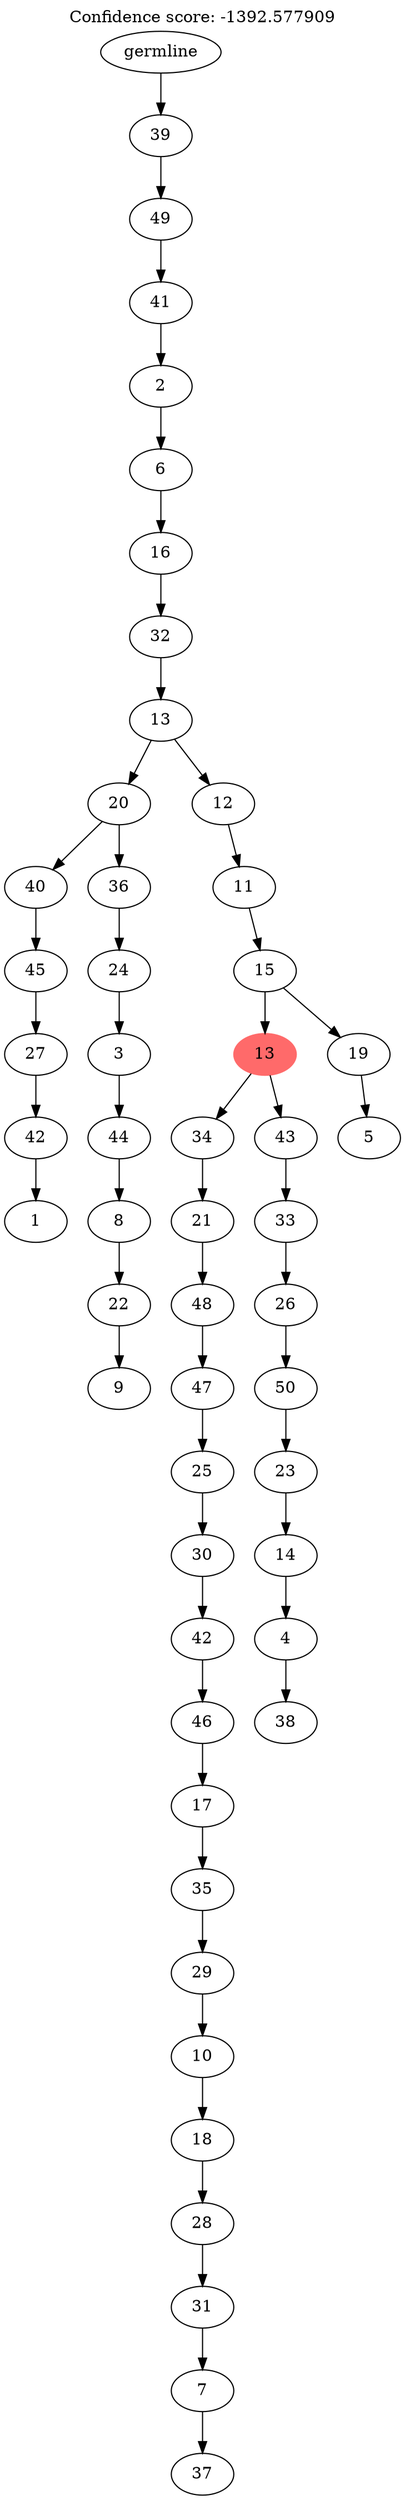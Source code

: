 digraph g {
	"51" -> "52";
	"52" [label="1"];
	"50" -> "51";
	"51" [label="42"];
	"49" -> "50";
	"50" [label="27"];
	"48" -> "49";
	"49" [label="45"];
	"46" -> "47";
	"47" [label="9"];
	"45" -> "46";
	"46" [label="22"];
	"44" -> "45";
	"45" [label="8"];
	"43" -> "44";
	"44" [label="44"];
	"42" -> "43";
	"43" [label="3"];
	"41" -> "42";
	"42" [label="24"];
	"40" -> "41";
	"41" [label="36"];
	"40" -> "48";
	"48" [label="40"];
	"38" -> "39";
	"39" [label="37"];
	"37" -> "38";
	"38" [label="7"];
	"36" -> "37";
	"37" [label="31"];
	"35" -> "36";
	"36" [label="28"];
	"34" -> "35";
	"35" [label="18"];
	"33" -> "34";
	"34" [label="10"];
	"32" -> "33";
	"33" [label="29"];
	"31" -> "32";
	"32" [label="35"];
	"30" -> "31";
	"31" [label="17"];
	"29" -> "30";
	"30" [label="46"];
	"28" -> "29";
	"29" [label="42"];
	"27" -> "28";
	"28" [label="30"];
	"26" -> "27";
	"27" [label="25"];
	"25" -> "26";
	"26" [label="47"];
	"24" -> "25";
	"25" [label="48"];
	"23" -> "24";
	"24" [label="21"];
	"21" -> "22";
	"22" [label="38"];
	"20" -> "21";
	"21" [label="4"];
	"19" -> "20";
	"20" [label="14"];
	"18" -> "19";
	"19" [label="23"];
	"17" -> "18";
	"18" [label="50"];
	"16" -> "17";
	"17" [label="26"];
	"15" -> "16";
	"16" [label="33"];
	"14" -> "15";
	"15" [label="43"];
	"14" -> "23";
	"23" [label="34"];
	"12" -> "13";
	"13" [label="5"];
	"11" -> "12";
	"12" [label="19"];
	"11" -> "14";
	"14" [color=indianred1, style=filled, label="13"];
	"10" -> "11";
	"11" [label="15"];
	"9" -> "10";
	"10" [label="11"];
	"8" -> "9";
	"9" [label="12"];
	"8" -> "40";
	"40" [label="20"];
	"7" -> "8";
	"8" [label="13"];
	"6" -> "7";
	"7" [label="32"];
	"5" -> "6";
	"6" [label="16"];
	"4" -> "5";
	"5" [label="6"];
	"3" -> "4";
	"4" [label="2"];
	"2" -> "3";
	"3" [label="41"];
	"1" -> "2";
	"2" [label="49"];
	"0" -> "1";
	"1" [label="39"];
	"0" [label="germline"];
	labelloc="t";
	label="Confidence score: -1392.577909";
}
